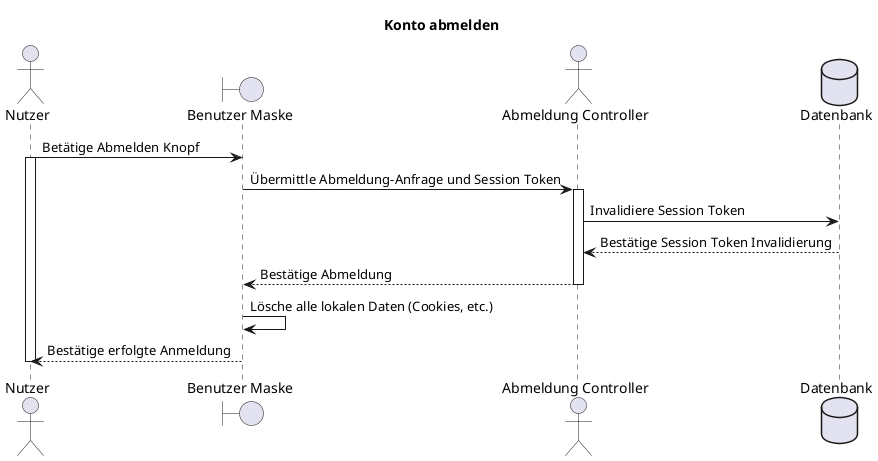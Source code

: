 @startuml F012_kontoAbmelden
title "Konto abmelden"

actor "Nutzer" as user
boundary "Benutzer Maske" as userMask
actor "Abmeldung Controller" as controller
database "Datenbank" as db

user -> userMask: Betätige Abmelden Knopf
activate user

userMask -> controller: Übermittle Abmeldung-Anfrage und Session Token
activate controller
controller -> db: Invalidiere Session Token
controller <-- db: Bestätige Session Token Invalidierung
userMask <-- controller: Bestätige Abmeldung
deactivate controller
userMask -> userMask: Lösche alle lokalen Daten (Cookies, etc.)
user <-- userMask: Bestätige erfolgte Anmeldung
deactivate user
@enduml